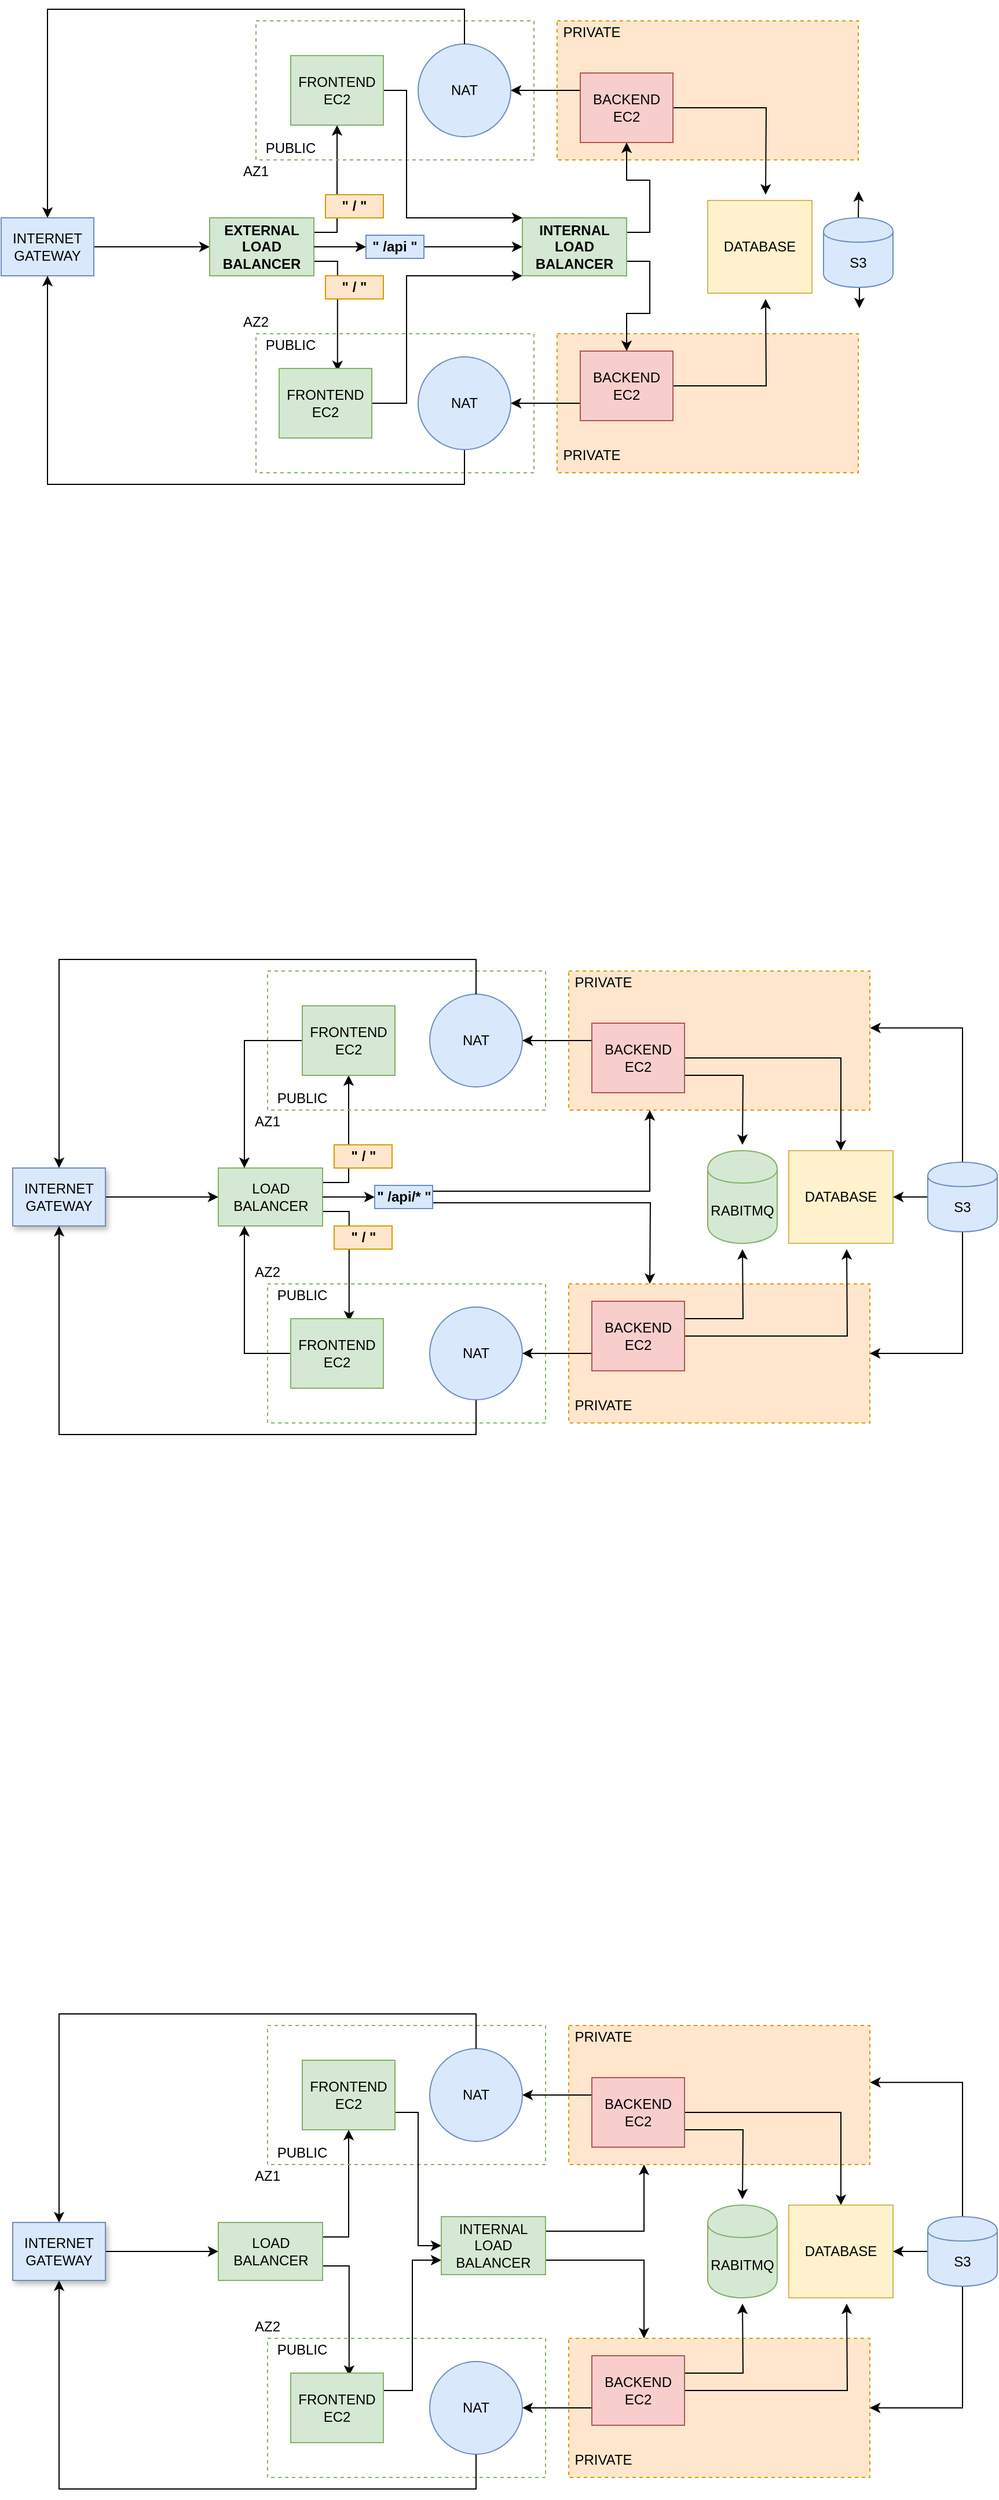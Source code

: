 <mxfile version="13.4.5" type="github">
  <diagram id="WMBnukoaxN1IHDbiz8Kx" name="Page-1">
    <mxGraphModel dx="1077" dy="474" grid="1" gridSize="10" guides="1" tooltips="1" connect="1" arrows="1" fold="1" page="1" pageScale="1" pageWidth="1100" pageHeight="850" math="0" shadow="0">
      <root>
        <mxCell id="0" />
        <mxCell id="1" parent="0" />
        <mxCell id="U6XWI17R4oiPlInl3l0V-1" style="edgeStyle=orthogonalEdgeStyle;rounded=0;orthogonalLoop=1;jettySize=auto;html=1;exitX=1;exitY=0.5;exitDx=0;exitDy=0;entryX=0;entryY=0.5;entryDx=0;entryDy=0;" parent="1" source="U6XWI17R4oiPlInl3l0V-2" target="U6XWI17R4oiPlInl3l0V-5" edge="1">
          <mxGeometry relative="1" as="geometry" />
        </mxCell>
        <mxCell id="U6XWI17R4oiPlInl3l0V-2" value="INTERNET GATEWAY" style="rounded=0;whiteSpace=wrap;html=1;fillColor=#dae8fc;strokeColor=#6c8ebf;" parent="1" vertex="1">
          <mxGeometry x="50" y="220" width="80" height="50" as="geometry" />
        </mxCell>
        <mxCell id="U6XWI17R4oiPlInl3l0V-40" style="edgeStyle=orthogonalEdgeStyle;rounded=0;orthogonalLoop=1;jettySize=auto;html=1;exitX=1;exitY=0.25;exitDx=0;exitDy=0;entryX=0.5;entryY=1;entryDx=0;entryDy=0;" parent="1" source="U6XWI17R4oiPlInl3l0V-5" target="U6XWI17R4oiPlInl3l0V-10" edge="1">
          <mxGeometry relative="1" as="geometry" />
        </mxCell>
        <mxCell id="U6XWI17R4oiPlInl3l0V-41" style="edgeStyle=orthogonalEdgeStyle;rounded=0;orthogonalLoop=1;jettySize=auto;html=1;exitX=1;exitY=0.75;exitDx=0;exitDy=0;entryX=0.63;entryY=0.039;entryDx=0;entryDy=0;entryPerimeter=0;" parent="1" source="U6XWI17R4oiPlInl3l0V-5" target="U6XWI17R4oiPlInl3l0V-12" edge="1">
          <mxGeometry relative="1" as="geometry" />
        </mxCell>
        <mxCell id="U6XWI17R4oiPlInl3l0V-5" value="&lt;b&gt;EXTERNAL LOAD BALANCER&lt;/b&gt;" style="rounded=0;whiteSpace=wrap;html=1;fillColor=#d5e8d4;strokeColor=#82b366;" parent="1" vertex="1">
          <mxGeometry x="230" y="220" width="90" height="50" as="geometry" />
        </mxCell>
        <mxCell id="U6XWI17R4oiPlInl3l0V-6" value="" style="rounded=0;whiteSpace=wrap;html=1;dashed=1;fillColor=none;strokeColor=#82b366;" parent="1" vertex="1">
          <mxGeometry x="270" y="50" width="240" height="120" as="geometry" />
        </mxCell>
        <mxCell id="U6XWI17R4oiPlInl3l0V-7" value="" style="rounded=0;whiteSpace=wrap;html=1;dashed=1;fillColor=none;strokeColor=#82b366;" parent="1" vertex="1">
          <mxGeometry x="270" y="320" width="240" height="120" as="geometry" />
        </mxCell>
        <mxCell id="U6XWI17R4oiPlInl3l0V-8" value="" style="rounded=0;whiteSpace=wrap;html=1;dashed=1;fillColor=#ffe6cc;strokeColor=#d79b00;" parent="1" vertex="1">
          <mxGeometry x="530" y="50" width="260" height="120" as="geometry" />
        </mxCell>
        <mxCell id="ZDiyyLi-UDaJgCNsjGBP-35" style="edgeStyle=orthogonalEdgeStyle;rounded=0;orthogonalLoop=1;jettySize=auto;html=1;exitX=1;exitY=0.5;exitDx=0;exitDy=0;entryX=0;entryY=0;entryDx=0;entryDy=0;" edge="1" parent="1" source="U6XWI17R4oiPlInl3l0V-10" target="U6XWI17R4oiPlInl3l0V-31">
          <mxGeometry relative="1" as="geometry">
            <Array as="points">
              <mxPoint x="400" y="110" />
              <mxPoint x="400" y="220" />
            </Array>
          </mxGeometry>
        </mxCell>
        <mxCell id="U6XWI17R4oiPlInl3l0V-10" value="FRONTEND EC2" style="rounded=0;whiteSpace=wrap;html=1;fillColor=#d5e8d4;strokeColor=#82b366;" parent="1" vertex="1">
          <mxGeometry x="300" y="80" width="80" height="60" as="geometry" />
        </mxCell>
        <mxCell id="ZDiyyLi-UDaJgCNsjGBP-36" style="edgeStyle=orthogonalEdgeStyle;rounded=0;orthogonalLoop=1;jettySize=auto;html=1;exitX=1;exitY=0.5;exitDx=0;exitDy=0;entryX=0;entryY=1;entryDx=0;entryDy=0;" edge="1" parent="1" source="U6XWI17R4oiPlInl3l0V-12" target="U6XWI17R4oiPlInl3l0V-31">
          <mxGeometry relative="1" as="geometry">
            <Array as="points">
              <mxPoint x="400" y="380" />
              <mxPoint x="400" y="270" />
            </Array>
          </mxGeometry>
        </mxCell>
        <mxCell id="U6XWI17R4oiPlInl3l0V-12" value="FRONTEND EC2" style="rounded=0;whiteSpace=wrap;html=1;fillColor=#d5e8d4;strokeColor=#82b366;" parent="1" vertex="1">
          <mxGeometry x="290" y="350" width="80" height="60" as="geometry" />
        </mxCell>
        <mxCell id="U6XWI17R4oiPlInl3l0V-13" value="NAT" style="ellipse;whiteSpace=wrap;html=1;aspect=fixed;fillColor=#dae8fc;strokeColor=#6c8ebf;" parent="1" vertex="1">
          <mxGeometry x="410" y="70" width="80" height="80" as="geometry" />
        </mxCell>
        <mxCell id="U6XWI17R4oiPlInl3l0V-14" style="edgeStyle=orthogonalEdgeStyle;rounded=0;orthogonalLoop=1;jettySize=auto;html=1;exitX=0.5;exitY=1;exitDx=0;exitDy=0;entryX=0.5;entryY=1;entryDx=0;entryDy=0;" parent="1" source="U6XWI17R4oiPlInl3l0V-15" target="U6XWI17R4oiPlInl3l0V-2" edge="1">
          <mxGeometry relative="1" as="geometry">
            <Array as="points">
              <mxPoint x="450" y="450" />
              <mxPoint x="90" y="450" />
            </Array>
          </mxGeometry>
        </mxCell>
        <mxCell id="U6XWI17R4oiPlInl3l0V-15" value="NAT" style="ellipse;whiteSpace=wrap;html=1;aspect=fixed;fillColor=#dae8fc;strokeColor=#6c8ebf;" parent="1" vertex="1">
          <mxGeometry x="410" y="340" width="80" height="80" as="geometry" />
        </mxCell>
        <mxCell id="U6XWI17R4oiPlInl3l0V-16" value="PUBLIC" style="text;html=1;strokeColor=none;fillColor=none;align=center;verticalAlign=middle;whiteSpace=wrap;rounded=0;" parent="1" vertex="1">
          <mxGeometry x="280" y="150" width="40" height="20" as="geometry" />
        </mxCell>
        <mxCell id="U6XWI17R4oiPlInl3l0V-17" value="PUBLIC" style="text;html=1;strokeColor=none;fillColor=none;align=center;verticalAlign=middle;whiteSpace=wrap;rounded=0;" parent="1" vertex="1">
          <mxGeometry x="280" y="320" width="40" height="20" as="geometry" />
        </mxCell>
        <mxCell id="U6XWI17R4oiPlInl3l0V-18" value="" style="rounded=0;whiteSpace=wrap;html=1;dashed=1;fillColor=#ffe6cc;strokeColor=#d79b00;" parent="1" vertex="1">
          <mxGeometry x="530" y="320" width="260" height="120" as="geometry" />
        </mxCell>
        <mxCell id="U6XWI17R4oiPlInl3l0V-20" style="edgeStyle=orthogonalEdgeStyle;rounded=0;orthogonalLoop=1;jettySize=auto;html=1;exitX=0;exitY=0.25;exitDx=0;exitDy=0;entryX=1;entryY=0.5;entryDx=0;entryDy=0;" parent="1" source="U6XWI17R4oiPlInl3l0V-21" target="U6XWI17R4oiPlInl3l0V-13" edge="1">
          <mxGeometry relative="1" as="geometry" />
        </mxCell>
        <mxCell id="ZDiyyLi-UDaJgCNsjGBP-44" style="edgeStyle=orthogonalEdgeStyle;rounded=0;orthogonalLoop=1;jettySize=auto;html=1;exitX=1;exitY=0.5;exitDx=0;exitDy=0;" edge="1" parent="1" source="U6XWI17R4oiPlInl3l0V-21">
          <mxGeometry relative="1" as="geometry">
            <mxPoint x="710" y="200" as="targetPoint" />
          </mxGeometry>
        </mxCell>
        <mxCell id="U6XWI17R4oiPlInl3l0V-21" value="BACKEND&lt;br&gt;&lt;span style=&quot;color: rgba(0 , 0 , 0 , 0) ; font-family: monospace ; font-size: 0px&quot;&gt;%3CmxGraphModel%3E%3Croot%3E%3CmxCell%20id%3D%220%22%2F%3E%3CmxCell%20id%3D%221%22%20parent%3D%220%22%2F%3E%3CmxCell%20id%3D%222%22%20value%3D%22FRONTEND%20EC2%22%20style%3D%22rounded%3D0%3BwhiteSpace%3Dwrap%3Bhtml%3D1%3BfillColor%3D%23d5e8d4%3BstrokeColor%3D%2382b366%3B%22%20vertex%3D%221%22%20parent%3D%221%22%3E%3CmxGeometry%20x%3D%22300%22%20y%3D%2280%22%20width%3D%2280%22%20height%3D%2260%22%20as%3D%22geometry%22%2F%3E%3C%2FmxCell%3E%3C%2Froot%3E%3C%2FmxGraphModel%3E&lt;/span&gt;EC2" style="rounded=0;whiteSpace=wrap;html=1;fillColor=#f8cecc;strokeColor=#b85450;" parent="1" vertex="1">
          <mxGeometry x="550" y="95" width="80" height="60" as="geometry" />
        </mxCell>
        <mxCell id="U6XWI17R4oiPlInl3l0V-23" style="edgeStyle=orthogonalEdgeStyle;rounded=0;orthogonalLoop=1;jettySize=auto;html=1;exitX=0;exitY=0.75;exitDx=0;exitDy=0;entryX=1;entryY=0.5;entryDx=0;entryDy=0;" parent="1" source="U6XWI17R4oiPlInl3l0V-24" target="U6XWI17R4oiPlInl3l0V-15" edge="1">
          <mxGeometry relative="1" as="geometry" />
        </mxCell>
        <mxCell id="ZDiyyLi-UDaJgCNsjGBP-43" style="edgeStyle=orthogonalEdgeStyle;rounded=0;orthogonalLoop=1;jettySize=auto;html=1;exitX=1;exitY=0.5;exitDx=0;exitDy=0;" edge="1" parent="1" source="U6XWI17R4oiPlInl3l0V-24">
          <mxGeometry relative="1" as="geometry">
            <mxPoint x="710" y="290" as="targetPoint" />
          </mxGeometry>
        </mxCell>
        <mxCell id="U6XWI17R4oiPlInl3l0V-24" value="BACKEND&lt;br&gt;&lt;span style=&quot;color: rgba(0 , 0 , 0 , 0) ; font-family: monospace ; font-size: 0px&quot;&gt;%3CmxGraphModel%3E%3Croot%3E%3CmxCell%20id%3D%220%22%2F%3E%3CmxCell%20id%3D%221%22%20parent%3D%220%22%2F%3E%3CmxCell%20id%3D%222%22%20value%3D%22FRONTEND%20EC2%22%20style%3D%22rounded%3D0%3BwhiteSpace%3Dwrap%3Bhtml%3D1%3BfillColor%3D%23d5e8d4%3BstrokeColor%3D%2382b366%3B%22%20vertex%3D%221%22%20parent%3D%221%22%3E%3CmxGeometry%20x%3D%22300%22%20y%3D%2280%22%20width%3D%2280%22%20height%3D%2260%22%20as%3D%22geometry%22%2F%3E%3C%2FmxCell%3E%3C%2Froot%3E%3C%2FmxGraphModel%3E&lt;/span&gt;EC2" style="rounded=0;whiteSpace=wrap;html=1;fillColor=#f8cecc;strokeColor=#b85450;" parent="1" vertex="1">
          <mxGeometry x="550" y="335" width="80" height="60" as="geometry" />
        </mxCell>
        <mxCell id="U6XWI17R4oiPlInl3l0V-25" value="PRIVATE" style="text;html=1;strokeColor=none;fillColor=none;align=center;verticalAlign=middle;whiteSpace=wrap;rounded=0;" parent="1" vertex="1">
          <mxGeometry x="540" y="50" width="40" height="20" as="geometry" />
        </mxCell>
        <mxCell id="U6XWI17R4oiPlInl3l0V-26" value="PRIVATE" style="text;html=1;strokeColor=none;fillColor=none;align=center;verticalAlign=middle;whiteSpace=wrap;rounded=0;" parent="1" vertex="1">
          <mxGeometry x="540" y="415" width="40" height="20" as="geometry" />
        </mxCell>
        <mxCell id="U6XWI17R4oiPlInl3l0V-29" style="edgeStyle=orthogonalEdgeStyle;rounded=0;orthogonalLoop=1;jettySize=auto;html=1;exitX=1;exitY=0.25;exitDx=0;exitDy=0;entryX=0.5;entryY=1;entryDx=0;entryDy=0;" parent="1" source="U6XWI17R4oiPlInl3l0V-31" target="U6XWI17R4oiPlInl3l0V-21" edge="1">
          <mxGeometry relative="1" as="geometry" />
        </mxCell>
        <mxCell id="U6XWI17R4oiPlInl3l0V-30" style="edgeStyle=orthogonalEdgeStyle;rounded=0;orthogonalLoop=1;jettySize=auto;html=1;exitX=1;exitY=0.75;exitDx=0;exitDy=0;entryX=0.5;entryY=0;entryDx=0;entryDy=0;" parent="1" source="U6XWI17R4oiPlInl3l0V-31" target="U6XWI17R4oiPlInl3l0V-24" edge="1">
          <mxGeometry relative="1" as="geometry" />
        </mxCell>
        <mxCell id="U6XWI17R4oiPlInl3l0V-31" value="&lt;b&gt;INTERNAL LOAD BALANCER&lt;/b&gt;" style="rounded=0;whiteSpace=wrap;html=1;fillColor=#d5e8d4;strokeColor=#82b366;" parent="1" vertex="1">
          <mxGeometry x="500" y="220" width="90" height="50" as="geometry" />
        </mxCell>
        <mxCell id="U6XWI17R4oiPlInl3l0V-32" style="edgeStyle=orthogonalEdgeStyle;rounded=0;orthogonalLoop=1;jettySize=auto;html=1;exitX=0.5;exitY=0;exitDx=0;exitDy=0;entryX=0.965;entryY=1.044;entryDx=0;entryDy=0;entryPerimeter=0;" parent="1" source="U6XWI17R4oiPlInl3l0V-34" edge="1">
          <mxGeometry relative="1" as="geometry">
            <mxPoint x="790.4" y="197.04" as="targetPoint" />
          </mxGeometry>
        </mxCell>
        <mxCell id="U6XWI17R4oiPlInl3l0V-33" style="edgeStyle=orthogonalEdgeStyle;rounded=0;orthogonalLoop=1;jettySize=auto;html=1;exitX=0.5;exitY=1;exitDx=0;exitDy=0;entryX=0.966;entryY=-0.012;entryDx=0;entryDy=0;entryPerimeter=0;" parent="1" source="U6XWI17R4oiPlInl3l0V-34" edge="1">
          <mxGeometry relative="1" as="geometry">
            <mxPoint x="790.96" y="298.08" as="targetPoint" />
          </mxGeometry>
        </mxCell>
        <mxCell id="U6XWI17R4oiPlInl3l0V-34" value="S3" style="shape=cylinder;whiteSpace=wrap;html=1;boundedLbl=1;backgroundOutline=1;fillColor=#dae8fc;strokeColor=#6c8ebf;" parent="1" vertex="1">
          <mxGeometry x="760" y="220" width="60" height="60" as="geometry" />
        </mxCell>
        <mxCell id="U6XWI17R4oiPlInl3l0V-35" value="AZ1" style="text;html=1;strokeColor=none;fillColor=none;align=center;verticalAlign=middle;whiteSpace=wrap;rounded=0;dashed=1;dashPattern=1 1;" parent="1" vertex="1">
          <mxGeometry x="250" y="170" width="40" height="20" as="geometry" />
        </mxCell>
        <mxCell id="U6XWI17R4oiPlInl3l0V-36" value="AZ2" style="text;html=1;strokeColor=none;fillColor=none;align=center;verticalAlign=middle;whiteSpace=wrap;rounded=0;dashed=1;dashPattern=1 1;" parent="1" vertex="1">
          <mxGeometry x="250" y="300" width="40" height="20" as="geometry" />
        </mxCell>
        <mxCell id="U6XWI17R4oiPlInl3l0V-39" style="edgeStyle=orthogonalEdgeStyle;rounded=0;orthogonalLoop=1;jettySize=auto;html=1;exitX=0.5;exitY=0;exitDx=0;exitDy=0;entryX=0.5;entryY=0;entryDx=0;entryDy=0;" parent="1" source="U6XWI17R4oiPlInl3l0V-13" target="U6XWI17R4oiPlInl3l0V-2" edge="1">
          <mxGeometry relative="1" as="geometry">
            <mxPoint x="450" y="70" as="sourcePoint" />
            <mxPoint x="90" y="220" as="targetPoint" />
            <Array as="points">
              <mxPoint x="450" y="40" />
              <mxPoint x="90" y="40" />
            </Array>
          </mxGeometry>
        </mxCell>
        <mxCell id="U6XWI17R4oiPlInl3l0V-42" value="&lt;b&gt;&quot; / &quot;&lt;/b&gt;" style="rounded=0;whiteSpace=wrap;html=1;fillColor=#ffe6cc;strokeColor=#d79b00;" parent="1" vertex="1">
          <mxGeometry x="330" y="200" width="50" height="20" as="geometry" />
        </mxCell>
        <mxCell id="U6XWI17R4oiPlInl3l0V-43" value="&lt;b&gt;&quot; / &quot;&lt;/b&gt;" style="rounded=0;whiteSpace=wrap;html=1;fillColor=#ffe6cc;strokeColor=#d79b00;" parent="1" vertex="1">
          <mxGeometry x="330" y="270" width="50" height="20" as="geometry" />
        </mxCell>
        <mxCell id="ZDiyyLi-UDaJgCNsjGBP-53" style="edgeStyle=orthogonalEdgeStyle;rounded=0;orthogonalLoop=1;jettySize=auto;html=1;exitX=1;exitY=0.5;exitDx=0;exitDy=0;entryX=0;entryY=0.5;entryDx=0;entryDy=0;" edge="1" parent="1" source="U6XWI17R4oiPlInl3l0V-47" target="U6XWI17R4oiPlInl3l0V-31">
          <mxGeometry relative="1" as="geometry" />
        </mxCell>
        <mxCell id="U6XWI17R4oiPlInl3l0V-47" value="&lt;b&gt;&quot; /api &quot;&lt;/b&gt;" style="rounded=0;whiteSpace=wrap;html=1;fillColor=#dae8fc;strokeColor=#6c8ebf;" parent="1" vertex="1">
          <mxGeometry x="365" y="235" width="50" height="20" as="geometry" />
        </mxCell>
        <mxCell id="U6XWI17R4oiPlInl3l0V-49" style="edgeStyle=orthogonalEdgeStyle;rounded=0;orthogonalLoop=1;jettySize=auto;html=1;exitX=1;exitY=0.5;exitDx=0;exitDy=0;entryX=0;entryY=0.5;entryDx=0;entryDy=0;" parent="1" source="U6XWI17R4oiPlInl3l0V-5" target="U6XWI17R4oiPlInl3l0V-47" edge="1">
          <mxGeometry relative="1" as="geometry">
            <mxPoint x="320" y="245" as="sourcePoint" />
            <mxPoint x="440" y="245" as="targetPoint" />
          </mxGeometry>
        </mxCell>
        <mxCell id="NPWsK2s5dprimzot-6Zy-1" style="edgeStyle=orthogonalEdgeStyle;rounded=0;orthogonalLoop=1;jettySize=auto;html=1;exitX=1;exitY=0.5;exitDx=0;exitDy=0;entryX=0;entryY=0.5;entryDx=0;entryDy=0;" parent="1" source="NPWsK2s5dprimzot-6Zy-2" target="NPWsK2s5dprimzot-6Zy-6" edge="1">
          <mxGeometry relative="1" as="geometry" />
        </mxCell>
        <mxCell id="NPWsK2s5dprimzot-6Zy-2" value="INTERNET GATEWAY" style="rounded=0;whiteSpace=wrap;html=1;fillColor=#dae8fc;strokeColor=#6c8ebf;shadow=1;" parent="1" vertex="1">
          <mxGeometry x="60" y="1040" width="80" height="50" as="geometry" />
        </mxCell>
        <mxCell id="NPWsK2s5dprimzot-6Zy-3" style="edgeStyle=orthogonalEdgeStyle;rounded=0;orthogonalLoop=1;jettySize=auto;html=1;exitX=1;exitY=0.25;exitDx=0;exitDy=0;entryX=0.5;entryY=1;entryDx=0;entryDy=0;" parent="1" source="NPWsK2s5dprimzot-6Zy-6" target="NPWsK2s5dprimzot-6Zy-10" edge="1">
          <mxGeometry relative="1" as="geometry" />
        </mxCell>
        <mxCell id="NPWsK2s5dprimzot-6Zy-4" style="edgeStyle=orthogonalEdgeStyle;rounded=0;orthogonalLoop=1;jettySize=auto;html=1;exitX=1;exitY=0.75;exitDx=0;exitDy=0;entryX=0.63;entryY=0.039;entryDx=0;entryDy=0;entryPerimeter=0;" parent="1" source="NPWsK2s5dprimzot-6Zy-6" target="NPWsK2s5dprimzot-6Zy-11" edge="1">
          <mxGeometry relative="1" as="geometry" />
        </mxCell>
        <mxCell id="NPWsK2s5dprimzot-6Zy-6" value="LOAD BALANCER" style="rounded=0;whiteSpace=wrap;html=1;fillColor=#d5e8d4;strokeColor=#82b366;" parent="1" vertex="1">
          <mxGeometry x="237.5" y="1040" width="90" height="50" as="geometry" />
        </mxCell>
        <mxCell id="NPWsK2s5dprimzot-6Zy-7" value="" style="rounded=0;whiteSpace=wrap;html=1;dashed=1;fillColor=none;strokeColor=#82b366;" parent="1" vertex="1">
          <mxGeometry x="280" y="870" width="240" height="120" as="geometry" />
        </mxCell>
        <mxCell id="NPWsK2s5dprimzot-6Zy-8" value="" style="rounded=0;whiteSpace=wrap;html=1;dashed=1;fillColor=none;strokeColor=#82b366;" parent="1" vertex="1">
          <mxGeometry x="280" y="1140" width="240" height="120" as="geometry" />
        </mxCell>
        <mxCell id="NPWsK2s5dprimzot-6Zy-9" value="" style="rounded=0;whiteSpace=wrap;html=1;dashed=1;fillColor=#ffe6cc;strokeColor=#d79b00;" parent="1" vertex="1">
          <mxGeometry x="540" y="870" width="260" height="120" as="geometry" />
        </mxCell>
        <mxCell id="ZDiyyLi-UDaJgCNsjGBP-49" style="edgeStyle=orthogonalEdgeStyle;rounded=0;orthogonalLoop=1;jettySize=auto;html=1;exitX=0;exitY=0.5;exitDx=0;exitDy=0;entryX=0.25;entryY=0;entryDx=0;entryDy=0;" edge="1" parent="1" source="NPWsK2s5dprimzot-6Zy-10" target="NPWsK2s5dprimzot-6Zy-6">
          <mxGeometry relative="1" as="geometry" />
        </mxCell>
        <mxCell id="NPWsK2s5dprimzot-6Zy-10" value="FRONTEND EC2" style="rounded=0;whiteSpace=wrap;html=1;fillColor=#d5e8d4;strokeColor=#82b366;" parent="1" vertex="1">
          <mxGeometry x="310" y="900" width="80" height="60" as="geometry" />
        </mxCell>
        <mxCell id="ZDiyyLi-UDaJgCNsjGBP-50" style="edgeStyle=orthogonalEdgeStyle;rounded=0;orthogonalLoop=1;jettySize=auto;html=1;exitX=0;exitY=0.5;exitDx=0;exitDy=0;entryX=0.25;entryY=1;entryDx=0;entryDy=0;" edge="1" parent="1" source="NPWsK2s5dprimzot-6Zy-11" target="NPWsK2s5dprimzot-6Zy-6">
          <mxGeometry relative="1" as="geometry" />
        </mxCell>
        <mxCell id="NPWsK2s5dprimzot-6Zy-11" value="FRONTEND EC2" style="rounded=0;whiteSpace=wrap;html=1;fillColor=#d5e8d4;strokeColor=#82b366;" parent="1" vertex="1">
          <mxGeometry x="300" y="1170" width="80" height="60" as="geometry" />
        </mxCell>
        <mxCell id="NPWsK2s5dprimzot-6Zy-12" value="NAT" style="ellipse;whiteSpace=wrap;html=1;aspect=fixed;fillColor=#dae8fc;strokeColor=#6c8ebf;" parent="1" vertex="1">
          <mxGeometry x="420" y="890" width="80" height="80" as="geometry" />
        </mxCell>
        <mxCell id="NPWsK2s5dprimzot-6Zy-13" style="edgeStyle=orthogonalEdgeStyle;rounded=0;orthogonalLoop=1;jettySize=auto;html=1;exitX=0.5;exitY=1;exitDx=0;exitDy=0;entryX=0.5;entryY=1;entryDx=0;entryDy=0;" parent="1" source="NPWsK2s5dprimzot-6Zy-14" target="NPWsK2s5dprimzot-6Zy-2" edge="1">
          <mxGeometry relative="1" as="geometry">
            <Array as="points">
              <mxPoint x="460" y="1270" />
              <mxPoint x="100" y="1270" />
            </Array>
          </mxGeometry>
        </mxCell>
        <mxCell id="NPWsK2s5dprimzot-6Zy-14" value="NAT" style="ellipse;whiteSpace=wrap;html=1;aspect=fixed;fillColor=#dae8fc;strokeColor=#6c8ebf;" parent="1" vertex="1">
          <mxGeometry x="420" y="1160" width="80" height="80" as="geometry" />
        </mxCell>
        <mxCell id="NPWsK2s5dprimzot-6Zy-15" value="PUBLIC" style="text;html=1;strokeColor=none;fillColor=none;align=center;verticalAlign=middle;whiteSpace=wrap;rounded=0;" parent="1" vertex="1">
          <mxGeometry x="290" y="970" width="40" height="20" as="geometry" />
        </mxCell>
        <mxCell id="NPWsK2s5dprimzot-6Zy-16" value="PUBLIC" style="text;html=1;strokeColor=none;fillColor=none;align=center;verticalAlign=middle;whiteSpace=wrap;rounded=0;" parent="1" vertex="1">
          <mxGeometry x="290" y="1140" width="40" height="20" as="geometry" />
        </mxCell>
        <mxCell id="NPWsK2s5dprimzot-6Zy-17" value="" style="rounded=0;whiteSpace=wrap;html=1;dashed=1;fillColor=#ffe6cc;strokeColor=#d79b00;" parent="1" vertex="1">
          <mxGeometry x="540" y="1140" width="260" height="120" as="geometry" />
        </mxCell>
        <mxCell id="NPWsK2s5dprimzot-6Zy-19" style="edgeStyle=orthogonalEdgeStyle;rounded=0;orthogonalLoop=1;jettySize=auto;html=1;exitX=0;exitY=0.25;exitDx=0;exitDy=0;entryX=1;entryY=0.5;entryDx=0;entryDy=0;" parent="1" source="NPWsK2s5dprimzot-6Zy-20" target="NPWsK2s5dprimzot-6Zy-12" edge="1">
          <mxGeometry relative="1" as="geometry" />
        </mxCell>
        <mxCell id="ZDiyyLi-UDaJgCNsjGBP-3" style="edgeStyle=orthogonalEdgeStyle;rounded=0;orthogonalLoop=1;jettySize=auto;html=1;exitX=1;exitY=0.5;exitDx=0;exitDy=0;entryX=0.5;entryY=0;entryDx=0;entryDy=0;" edge="1" parent="1" source="NPWsK2s5dprimzot-6Zy-20" target="NPWsK2s5dprimzot-6Zy-26">
          <mxGeometry relative="1" as="geometry" />
        </mxCell>
        <mxCell id="ZDiyyLi-UDaJgCNsjGBP-6" style="edgeStyle=orthogonalEdgeStyle;rounded=0;orthogonalLoop=1;jettySize=auto;html=1;exitX=1;exitY=0.75;exitDx=0;exitDy=0;" edge="1" parent="1" source="NPWsK2s5dprimzot-6Zy-20">
          <mxGeometry relative="1" as="geometry">
            <mxPoint x="690" y="1020" as="targetPoint" />
          </mxGeometry>
        </mxCell>
        <mxCell id="NPWsK2s5dprimzot-6Zy-20" value="BACKEND&lt;br&gt;&lt;span style=&quot;color: rgba(0 , 0 , 0 , 0) ; font-family: monospace ; font-size: 0px&quot;&gt;%3CmxGraphModel%3E%3Croot%3E%3CmxCell%20id%3D%220%22%2F%3E%3CmxCell%20id%3D%221%22%20parent%3D%220%22%2F%3E%3CmxCell%20id%3D%222%22%20value%3D%22FRONTEND%20EC2%22%20style%3D%22rounded%3D0%3BwhiteSpace%3Dwrap%3Bhtml%3D1%3BfillColor%3D%23d5e8d4%3BstrokeColor%3D%2382b366%3B%22%20vertex%3D%221%22%20parent%3D%221%22%3E%3CmxGeometry%20x%3D%22300%22%20y%3D%2280%22%20width%3D%2280%22%20height%3D%2260%22%20as%3D%22geometry%22%2F%3E%3C%2FmxCell%3E%3C%2Froot%3E%3C%2FmxGraphModel%3E&lt;/span&gt;EC2" style="rounded=0;whiteSpace=wrap;html=1;fillColor=#f8cecc;strokeColor=#b85450;" parent="1" vertex="1">
          <mxGeometry x="560" y="915" width="80" height="60" as="geometry" />
        </mxCell>
        <mxCell id="NPWsK2s5dprimzot-6Zy-22" style="edgeStyle=orthogonalEdgeStyle;rounded=0;orthogonalLoop=1;jettySize=auto;html=1;exitX=0;exitY=0.75;exitDx=0;exitDy=0;entryX=1;entryY=0.5;entryDx=0;entryDy=0;" parent="1" source="NPWsK2s5dprimzot-6Zy-23" target="NPWsK2s5dprimzot-6Zy-14" edge="1">
          <mxGeometry relative="1" as="geometry" />
        </mxCell>
        <mxCell id="ZDiyyLi-UDaJgCNsjGBP-4" style="edgeStyle=orthogonalEdgeStyle;rounded=0;orthogonalLoop=1;jettySize=auto;html=1;exitX=1;exitY=0.5;exitDx=0;exitDy=0;" edge="1" parent="1" source="NPWsK2s5dprimzot-6Zy-23">
          <mxGeometry relative="1" as="geometry">
            <mxPoint x="780" y="1110" as="targetPoint" />
          </mxGeometry>
        </mxCell>
        <mxCell id="ZDiyyLi-UDaJgCNsjGBP-7" style="edgeStyle=orthogonalEdgeStyle;rounded=0;orthogonalLoop=1;jettySize=auto;html=1;exitX=1;exitY=0.25;exitDx=0;exitDy=0;" edge="1" parent="1" source="NPWsK2s5dprimzot-6Zy-23">
          <mxGeometry relative="1" as="geometry">
            <mxPoint x="690" y="1110" as="targetPoint" />
          </mxGeometry>
        </mxCell>
        <mxCell id="NPWsK2s5dprimzot-6Zy-23" value="BACKEND&lt;br&gt;&lt;span style=&quot;color: rgba(0 , 0 , 0 , 0) ; font-family: monospace ; font-size: 0px&quot;&gt;%3CmxGraphModel%3E%3Croot%3E%3CmxCell%20id%3D%220%22%2F%3E%3CmxCell%20id%3D%221%22%20parent%3D%220%22%2F%3E%3CmxCell%20id%3D%222%22%20value%3D%22FRONTEND%20EC2%22%20style%3D%22rounded%3D0%3BwhiteSpace%3Dwrap%3Bhtml%3D1%3BfillColor%3D%23d5e8d4%3BstrokeColor%3D%2382b366%3B%22%20vertex%3D%221%22%20parent%3D%221%22%3E%3CmxGeometry%20x%3D%22300%22%20y%3D%2280%22%20width%3D%2280%22%20height%3D%2260%22%20as%3D%22geometry%22%2F%3E%3C%2FmxCell%3E%3C%2Froot%3E%3C%2FmxGraphModel%3E&lt;/span&gt;EC2" style="rounded=0;whiteSpace=wrap;html=1;fillColor=#f8cecc;strokeColor=#b85450;" parent="1" vertex="1">
          <mxGeometry x="560" y="1155" width="80" height="60" as="geometry" />
        </mxCell>
        <mxCell id="NPWsK2s5dprimzot-6Zy-24" value="PRIVATE" style="text;html=1;strokeColor=none;fillColor=none;align=center;verticalAlign=middle;whiteSpace=wrap;rounded=0;" parent="1" vertex="1">
          <mxGeometry x="550" y="870" width="40" height="20" as="geometry" />
        </mxCell>
        <mxCell id="NPWsK2s5dprimzot-6Zy-25" value="PRIVATE" style="text;html=1;strokeColor=none;fillColor=none;align=center;verticalAlign=middle;whiteSpace=wrap;rounded=0;" parent="1" vertex="1">
          <mxGeometry x="550" y="1235" width="40" height="20" as="geometry" />
        </mxCell>
        <mxCell id="NPWsK2s5dprimzot-6Zy-26" value="DATABASE" style="rounded=0;whiteSpace=wrap;html=1;fillColor=#fff2cc;strokeColor=#d6b656;" parent="1" vertex="1">
          <mxGeometry x="730" y="1025" width="90" height="80" as="geometry" />
        </mxCell>
        <mxCell id="ZDiyyLi-UDaJgCNsjGBP-11" style="edgeStyle=orthogonalEdgeStyle;rounded=0;orthogonalLoop=1;jettySize=auto;html=1;exitX=0;exitY=0.5;exitDx=0;exitDy=0;entryX=1;entryY=0.5;entryDx=0;entryDy=0;" edge="1" parent="1" source="NPWsK2s5dprimzot-6Zy-33" target="NPWsK2s5dprimzot-6Zy-26">
          <mxGeometry relative="1" as="geometry" />
        </mxCell>
        <mxCell id="ZDiyyLi-UDaJgCNsjGBP-51" style="edgeStyle=orthogonalEdgeStyle;rounded=0;orthogonalLoop=1;jettySize=auto;html=1;exitX=0.5;exitY=0;exitDx=0;exitDy=0;entryX=1.001;entryY=0.409;entryDx=0;entryDy=0;entryPerimeter=0;" edge="1" parent="1" source="NPWsK2s5dprimzot-6Zy-33" target="NPWsK2s5dprimzot-6Zy-9">
          <mxGeometry relative="1" as="geometry" />
        </mxCell>
        <mxCell id="ZDiyyLi-UDaJgCNsjGBP-52" style="edgeStyle=orthogonalEdgeStyle;rounded=0;orthogonalLoop=1;jettySize=auto;html=1;exitX=0.5;exitY=1;exitDx=0;exitDy=0;entryX=1;entryY=0.5;entryDx=0;entryDy=0;" edge="1" parent="1" source="NPWsK2s5dprimzot-6Zy-33" target="NPWsK2s5dprimzot-6Zy-17">
          <mxGeometry relative="1" as="geometry" />
        </mxCell>
        <mxCell id="NPWsK2s5dprimzot-6Zy-33" value="S3" style="shape=cylinder;whiteSpace=wrap;html=1;boundedLbl=1;backgroundOutline=1;fillColor=#dae8fc;strokeColor=#6c8ebf;" parent="1" vertex="1">
          <mxGeometry x="850" y="1035" width="60" height="60" as="geometry" />
        </mxCell>
        <mxCell id="NPWsK2s5dprimzot-6Zy-34" value="AZ1" style="text;html=1;strokeColor=none;fillColor=none;align=center;verticalAlign=middle;whiteSpace=wrap;rounded=0;dashed=1;dashPattern=1 1;" parent="1" vertex="1">
          <mxGeometry x="260" y="990" width="40" height="20" as="geometry" />
        </mxCell>
        <mxCell id="NPWsK2s5dprimzot-6Zy-35" value="AZ2" style="text;html=1;strokeColor=none;fillColor=none;align=center;verticalAlign=middle;whiteSpace=wrap;rounded=0;dashed=1;dashPattern=1 1;" parent="1" vertex="1">
          <mxGeometry x="260" y="1120" width="40" height="20" as="geometry" />
        </mxCell>
        <mxCell id="NPWsK2s5dprimzot-6Zy-36" style="edgeStyle=orthogonalEdgeStyle;rounded=0;orthogonalLoop=1;jettySize=auto;html=1;exitX=0.5;exitY=0;exitDx=0;exitDy=0;entryX=0.5;entryY=0;entryDx=0;entryDy=0;" parent="1" source="NPWsK2s5dprimzot-6Zy-12" target="NPWsK2s5dprimzot-6Zy-2" edge="1">
          <mxGeometry relative="1" as="geometry">
            <mxPoint x="460" y="890" as="sourcePoint" />
            <mxPoint x="100" y="1040" as="targetPoint" />
            <Array as="points">
              <mxPoint x="460" y="860" />
              <mxPoint x="100" y="860" />
            </Array>
          </mxGeometry>
        </mxCell>
        <mxCell id="NPWsK2s5dprimzot-6Zy-37" value="&lt;b&gt;&quot; / &quot;&lt;/b&gt;" style="rounded=0;whiteSpace=wrap;html=1;fillColor=#ffe6cc;strokeColor=#d79b00;" parent="1" vertex="1">
          <mxGeometry x="337.5" y="1020" width="50" height="20" as="geometry" />
        </mxCell>
        <mxCell id="NPWsK2s5dprimzot-6Zy-38" value="&lt;b&gt;&quot; / &quot;&lt;/b&gt;" style="rounded=0;whiteSpace=wrap;html=1;fillColor=#ffe6cc;strokeColor=#d79b00;" parent="1" vertex="1">
          <mxGeometry x="337.5" y="1090" width="50" height="20" as="geometry" />
        </mxCell>
        <mxCell id="NPWsK2s5dprimzot-6Zy-43" style="edgeStyle=orthogonalEdgeStyle;rounded=0;orthogonalLoop=1;jettySize=auto;html=1;exitX=1;exitY=0.25;exitDx=0;exitDy=0;entryX=0.625;entryY=0.875;entryDx=0;entryDy=0;entryPerimeter=0;" parent="1" source="NPWsK2s5dprimzot-6Zy-39" edge="1">
          <mxGeometry relative="1" as="geometry">
            <mxPoint x="610" y="990" as="targetPoint" />
            <Array as="points">
              <mxPoint x="610" y="1060" />
            </Array>
          </mxGeometry>
        </mxCell>
        <mxCell id="NPWsK2s5dprimzot-6Zy-44" style="edgeStyle=orthogonalEdgeStyle;rounded=0;orthogonalLoop=1;jettySize=auto;html=1;exitX=1;exitY=0.75;exitDx=0;exitDy=0;entryX=0.625;entryY=0.125;entryDx=0;entryDy=0;entryPerimeter=0;" parent="1" source="NPWsK2s5dprimzot-6Zy-39" edge="1">
          <mxGeometry relative="1" as="geometry">
            <mxPoint x="610" y="1140" as="targetPoint" />
          </mxGeometry>
        </mxCell>
        <mxCell id="NPWsK2s5dprimzot-6Zy-39" value="&lt;b&gt;&quot; /api/* &quot;&lt;/b&gt;" style="rounded=0;whiteSpace=wrap;html=1;fillColor=#dae8fc;strokeColor=#6c8ebf;" parent="1" vertex="1">
          <mxGeometry x="372.5" y="1055" width="50" height="20" as="geometry" />
        </mxCell>
        <mxCell id="NPWsK2s5dprimzot-6Zy-40" style="edgeStyle=orthogonalEdgeStyle;rounded=0;orthogonalLoop=1;jettySize=auto;html=1;exitX=1;exitY=0.5;exitDx=0;exitDy=0;entryX=0;entryY=0.5;entryDx=0;entryDy=0;" parent="1" source="NPWsK2s5dprimzot-6Zy-6" target="NPWsK2s5dprimzot-6Zy-39" edge="1">
          <mxGeometry relative="1" as="geometry">
            <mxPoint x="327.5" y="1065" as="sourcePoint" />
            <mxPoint x="447.5" y="1065" as="targetPoint" />
          </mxGeometry>
        </mxCell>
        <mxCell id="ZDiyyLi-UDaJgCNsjGBP-5" value="RABITMQ" style="shape=cylinder;whiteSpace=wrap;html=1;boundedLbl=1;backgroundOutline=1;fillColor=#d5e8d4;strokeColor=#82b366;" vertex="1" parent="1">
          <mxGeometry x="660" y="1025" width="60" height="80" as="geometry" />
        </mxCell>
        <mxCell id="ZDiyyLi-UDaJgCNsjGBP-42" value="DATABASE" style="rounded=0;whiteSpace=wrap;html=1;fillColor=#fff2cc;strokeColor=#d6b656;" vertex="1" parent="1">
          <mxGeometry x="660" y="205" width="90" height="80" as="geometry" />
        </mxCell>
        <mxCell id="ZDiyyLi-UDaJgCNsjGBP-138" style="edgeStyle=orthogonalEdgeStyle;rounded=0;orthogonalLoop=1;jettySize=auto;html=1;exitX=1;exitY=0.5;exitDx=0;exitDy=0;entryX=0;entryY=0.5;entryDx=0;entryDy=0;" edge="1" parent="1" source="ZDiyyLi-UDaJgCNsjGBP-139" target="ZDiyyLi-UDaJgCNsjGBP-142">
          <mxGeometry relative="1" as="geometry" />
        </mxCell>
        <mxCell id="ZDiyyLi-UDaJgCNsjGBP-139" value="INTERNET GATEWAY" style="rounded=0;whiteSpace=wrap;html=1;fillColor=#dae8fc;strokeColor=#6c8ebf;shadow=1;" vertex="1" parent="1">
          <mxGeometry x="60" y="1950" width="80" height="50" as="geometry" />
        </mxCell>
        <mxCell id="ZDiyyLi-UDaJgCNsjGBP-140" style="edgeStyle=orthogonalEdgeStyle;rounded=0;orthogonalLoop=1;jettySize=auto;html=1;exitX=1;exitY=0.25;exitDx=0;exitDy=0;entryX=0.5;entryY=1;entryDx=0;entryDy=0;" edge="1" parent="1" source="ZDiyyLi-UDaJgCNsjGBP-142" target="ZDiyyLi-UDaJgCNsjGBP-147">
          <mxGeometry relative="1" as="geometry" />
        </mxCell>
        <mxCell id="ZDiyyLi-UDaJgCNsjGBP-141" style="edgeStyle=orthogonalEdgeStyle;rounded=0;orthogonalLoop=1;jettySize=auto;html=1;exitX=1;exitY=0.75;exitDx=0;exitDy=0;entryX=0.63;entryY=0.039;entryDx=0;entryDy=0;entryPerimeter=0;" edge="1" parent="1" source="ZDiyyLi-UDaJgCNsjGBP-142" target="ZDiyyLi-UDaJgCNsjGBP-149">
          <mxGeometry relative="1" as="geometry" />
        </mxCell>
        <mxCell id="ZDiyyLi-UDaJgCNsjGBP-142" value="LOAD BALANCER" style="rounded=0;whiteSpace=wrap;html=1;fillColor=#d5e8d4;strokeColor=#82b366;" vertex="1" parent="1">
          <mxGeometry x="237.5" y="1950" width="90" height="50" as="geometry" />
        </mxCell>
        <mxCell id="ZDiyyLi-UDaJgCNsjGBP-143" value="" style="rounded=0;whiteSpace=wrap;html=1;dashed=1;fillColor=none;strokeColor=#82b366;" vertex="1" parent="1">
          <mxGeometry x="280" y="1780" width="240" height="120" as="geometry" />
        </mxCell>
        <mxCell id="ZDiyyLi-UDaJgCNsjGBP-144" value="" style="rounded=0;whiteSpace=wrap;html=1;dashed=1;fillColor=none;strokeColor=#82b366;" vertex="1" parent="1">
          <mxGeometry x="280" y="2050" width="240" height="120" as="geometry" />
        </mxCell>
        <mxCell id="ZDiyyLi-UDaJgCNsjGBP-145" value="" style="rounded=0;whiteSpace=wrap;html=1;dashed=1;fillColor=#ffe6cc;strokeColor=#d79b00;" vertex="1" parent="1">
          <mxGeometry x="540" y="1780" width="260" height="120" as="geometry" />
        </mxCell>
        <mxCell id="ZDiyyLi-UDaJgCNsjGBP-184" style="edgeStyle=orthogonalEdgeStyle;rounded=0;orthogonalLoop=1;jettySize=auto;html=1;exitX=1;exitY=0.75;exitDx=0;exitDy=0;entryX=0;entryY=0.5;entryDx=0;entryDy=0;" edge="1" parent="1" source="ZDiyyLi-UDaJgCNsjGBP-147" target="ZDiyyLi-UDaJgCNsjGBP-183">
          <mxGeometry relative="1" as="geometry" />
        </mxCell>
        <mxCell id="ZDiyyLi-UDaJgCNsjGBP-147" value="FRONTEND EC2" style="rounded=0;whiteSpace=wrap;html=1;fillColor=#d5e8d4;strokeColor=#82b366;" vertex="1" parent="1">
          <mxGeometry x="310" y="1810" width="80" height="60" as="geometry" />
        </mxCell>
        <mxCell id="ZDiyyLi-UDaJgCNsjGBP-186" style="edgeStyle=orthogonalEdgeStyle;rounded=0;orthogonalLoop=1;jettySize=auto;html=1;exitX=1;exitY=0.25;exitDx=0;exitDy=0;entryX=0;entryY=0.75;entryDx=0;entryDy=0;" edge="1" parent="1" source="ZDiyyLi-UDaJgCNsjGBP-149" target="ZDiyyLi-UDaJgCNsjGBP-183">
          <mxGeometry relative="1" as="geometry" />
        </mxCell>
        <mxCell id="ZDiyyLi-UDaJgCNsjGBP-149" value="FRONTEND EC2" style="rounded=0;whiteSpace=wrap;html=1;fillColor=#d5e8d4;strokeColor=#82b366;" vertex="1" parent="1">
          <mxGeometry x="300" y="2080" width="80" height="60" as="geometry" />
        </mxCell>
        <mxCell id="ZDiyyLi-UDaJgCNsjGBP-150" value="NAT" style="ellipse;whiteSpace=wrap;html=1;aspect=fixed;fillColor=#dae8fc;strokeColor=#6c8ebf;" vertex="1" parent="1">
          <mxGeometry x="420" y="1800" width="80" height="80" as="geometry" />
        </mxCell>
        <mxCell id="ZDiyyLi-UDaJgCNsjGBP-151" style="edgeStyle=orthogonalEdgeStyle;rounded=0;orthogonalLoop=1;jettySize=auto;html=1;exitX=0.5;exitY=1;exitDx=0;exitDy=0;entryX=0.5;entryY=1;entryDx=0;entryDy=0;" edge="1" parent="1" source="ZDiyyLi-UDaJgCNsjGBP-152" target="ZDiyyLi-UDaJgCNsjGBP-139">
          <mxGeometry relative="1" as="geometry">
            <Array as="points">
              <mxPoint x="460" y="2180" />
              <mxPoint x="100" y="2180" />
            </Array>
          </mxGeometry>
        </mxCell>
        <mxCell id="ZDiyyLi-UDaJgCNsjGBP-152" value="NAT" style="ellipse;whiteSpace=wrap;html=1;aspect=fixed;fillColor=#dae8fc;strokeColor=#6c8ebf;" vertex="1" parent="1">
          <mxGeometry x="420" y="2070" width="80" height="80" as="geometry" />
        </mxCell>
        <mxCell id="ZDiyyLi-UDaJgCNsjGBP-153" value="PUBLIC" style="text;html=1;strokeColor=none;fillColor=none;align=center;verticalAlign=middle;whiteSpace=wrap;rounded=0;" vertex="1" parent="1">
          <mxGeometry x="290" y="1880" width="40" height="20" as="geometry" />
        </mxCell>
        <mxCell id="ZDiyyLi-UDaJgCNsjGBP-154" value="PUBLIC" style="text;html=1;strokeColor=none;fillColor=none;align=center;verticalAlign=middle;whiteSpace=wrap;rounded=0;" vertex="1" parent="1">
          <mxGeometry x="290" y="2050" width="40" height="20" as="geometry" />
        </mxCell>
        <mxCell id="ZDiyyLi-UDaJgCNsjGBP-155" value="" style="rounded=0;whiteSpace=wrap;html=1;dashed=1;fillColor=#ffe6cc;strokeColor=#d79b00;" vertex="1" parent="1">
          <mxGeometry x="540" y="2050" width="260" height="120" as="geometry" />
        </mxCell>
        <mxCell id="ZDiyyLi-UDaJgCNsjGBP-156" style="edgeStyle=orthogonalEdgeStyle;rounded=0;orthogonalLoop=1;jettySize=auto;html=1;exitX=0;exitY=0.25;exitDx=0;exitDy=0;entryX=1;entryY=0.5;entryDx=0;entryDy=0;" edge="1" parent="1" source="ZDiyyLi-UDaJgCNsjGBP-159" target="ZDiyyLi-UDaJgCNsjGBP-150">
          <mxGeometry relative="1" as="geometry" />
        </mxCell>
        <mxCell id="ZDiyyLi-UDaJgCNsjGBP-157" style="edgeStyle=orthogonalEdgeStyle;rounded=0;orthogonalLoop=1;jettySize=auto;html=1;exitX=1;exitY=0.5;exitDx=0;exitDy=0;entryX=0.5;entryY=0;entryDx=0;entryDy=0;" edge="1" parent="1" source="ZDiyyLi-UDaJgCNsjGBP-159" target="ZDiyyLi-UDaJgCNsjGBP-166">
          <mxGeometry relative="1" as="geometry" />
        </mxCell>
        <mxCell id="ZDiyyLi-UDaJgCNsjGBP-158" style="edgeStyle=orthogonalEdgeStyle;rounded=0;orthogonalLoop=1;jettySize=auto;html=1;exitX=1;exitY=0.75;exitDx=0;exitDy=0;" edge="1" parent="1" source="ZDiyyLi-UDaJgCNsjGBP-159">
          <mxGeometry relative="1" as="geometry">
            <mxPoint x="690" y="1930" as="targetPoint" />
          </mxGeometry>
        </mxCell>
        <mxCell id="ZDiyyLi-UDaJgCNsjGBP-159" value="BACKEND&lt;br&gt;&lt;span style=&quot;color: rgba(0 , 0 , 0 , 0) ; font-family: monospace ; font-size: 0px&quot;&gt;%3CmxGraphModel%3E%3Croot%3E%3CmxCell%20id%3D%220%22%2F%3E%3CmxCell%20id%3D%221%22%20parent%3D%220%22%2F%3E%3CmxCell%20id%3D%222%22%20value%3D%22FRONTEND%20EC2%22%20style%3D%22rounded%3D0%3BwhiteSpace%3Dwrap%3Bhtml%3D1%3BfillColor%3D%23d5e8d4%3BstrokeColor%3D%2382b366%3B%22%20vertex%3D%221%22%20parent%3D%221%22%3E%3CmxGeometry%20x%3D%22300%22%20y%3D%2280%22%20width%3D%2280%22%20height%3D%2260%22%20as%3D%22geometry%22%2F%3E%3C%2FmxCell%3E%3C%2Froot%3E%3C%2FmxGraphModel%3E&lt;/span&gt;EC2" style="rounded=0;whiteSpace=wrap;html=1;fillColor=#f8cecc;strokeColor=#b85450;" vertex="1" parent="1">
          <mxGeometry x="560" y="1825" width="80" height="60" as="geometry" />
        </mxCell>
        <mxCell id="ZDiyyLi-UDaJgCNsjGBP-160" style="edgeStyle=orthogonalEdgeStyle;rounded=0;orthogonalLoop=1;jettySize=auto;html=1;exitX=0;exitY=0.75;exitDx=0;exitDy=0;entryX=1;entryY=0.5;entryDx=0;entryDy=0;" edge="1" parent="1" source="ZDiyyLi-UDaJgCNsjGBP-163" target="ZDiyyLi-UDaJgCNsjGBP-152">
          <mxGeometry relative="1" as="geometry" />
        </mxCell>
        <mxCell id="ZDiyyLi-UDaJgCNsjGBP-161" style="edgeStyle=orthogonalEdgeStyle;rounded=0;orthogonalLoop=1;jettySize=auto;html=1;exitX=1;exitY=0.5;exitDx=0;exitDy=0;" edge="1" parent="1" source="ZDiyyLi-UDaJgCNsjGBP-163">
          <mxGeometry relative="1" as="geometry">
            <mxPoint x="780" y="2020" as="targetPoint" />
          </mxGeometry>
        </mxCell>
        <mxCell id="ZDiyyLi-UDaJgCNsjGBP-162" style="edgeStyle=orthogonalEdgeStyle;rounded=0;orthogonalLoop=1;jettySize=auto;html=1;exitX=1;exitY=0.25;exitDx=0;exitDy=0;" edge="1" parent="1" source="ZDiyyLi-UDaJgCNsjGBP-163">
          <mxGeometry relative="1" as="geometry">
            <mxPoint x="690" y="2020" as="targetPoint" />
          </mxGeometry>
        </mxCell>
        <mxCell id="ZDiyyLi-UDaJgCNsjGBP-163" value="BACKEND&lt;br&gt;&lt;span style=&quot;color: rgba(0 , 0 , 0 , 0) ; font-family: monospace ; font-size: 0px&quot;&gt;%3CmxGraphModel%3E%3Croot%3E%3CmxCell%20id%3D%220%22%2F%3E%3CmxCell%20id%3D%221%22%20parent%3D%220%22%2F%3E%3CmxCell%20id%3D%222%22%20value%3D%22FRONTEND%20EC2%22%20style%3D%22rounded%3D0%3BwhiteSpace%3Dwrap%3Bhtml%3D1%3BfillColor%3D%23d5e8d4%3BstrokeColor%3D%2382b366%3B%22%20vertex%3D%221%22%20parent%3D%221%22%3E%3CmxGeometry%20x%3D%22300%22%20y%3D%2280%22%20width%3D%2280%22%20height%3D%2260%22%20as%3D%22geometry%22%2F%3E%3C%2FmxCell%3E%3C%2Froot%3E%3C%2FmxGraphModel%3E&lt;/span&gt;EC2" style="rounded=0;whiteSpace=wrap;html=1;fillColor=#f8cecc;strokeColor=#b85450;" vertex="1" parent="1">
          <mxGeometry x="560" y="2065" width="80" height="60" as="geometry" />
        </mxCell>
        <mxCell id="ZDiyyLi-UDaJgCNsjGBP-164" value="PRIVATE" style="text;html=1;strokeColor=none;fillColor=none;align=center;verticalAlign=middle;whiteSpace=wrap;rounded=0;" vertex="1" parent="1">
          <mxGeometry x="550" y="1780" width="40" height="20" as="geometry" />
        </mxCell>
        <mxCell id="ZDiyyLi-UDaJgCNsjGBP-165" value="PRIVATE" style="text;html=1;strokeColor=none;fillColor=none;align=center;verticalAlign=middle;whiteSpace=wrap;rounded=0;" vertex="1" parent="1">
          <mxGeometry x="550" y="2145" width="40" height="20" as="geometry" />
        </mxCell>
        <mxCell id="ZDiyyLi-UDaJgCNsjGBP-166" value="DATABASE" style="rounded=0;whiteSpace=wrap;html=1;fillColor=#fff2cc;strokeColor=#d6b656;" vertex="1" parent="1">
          <mxGeometry x="730" y="1935" width="90" height="80" as="geometry" />
        </mxCell>
        <mxCell id="ZDiyyLi-UDaJgCNsjGBP-167" style="edgeStyle=orthogonalEdgeStyle;rounded=0;orthogonalLoop=1;jettySize=auto;html=1;exitX=0;exitY=0.5;exitDx=0;exitDy=0;entryX=1;entryY=0.5;entryDx=0;entryDy=0;" edge="1" parent="1" source="ZDiyyLi-UDaJgCNsjGBP-170" target="ZDiyyLi-UDaJgCNsjGBP-166">
          <mxGeometry relative="1" as="geometry" />
        </mxCell>
        <mxCell id="ZDiyyLi-UDaJgCNsjGBP-168" style="edgeStyle=orthogonalEdgeStyle;rounded=0;orthogonalLoop=1;jettySize=auto;html=1;exitX=0.5;exitY=0;exitDx=0;exitDy=0;entryX=1.001;entryY=0.409;entryDx=0;entryDy=0;entryPerimeter=0;" edge="1" parent="1" source="ZDiyyLi-UDaJgCNsjGBP-170" target="ZDiyyLi-UDaJgCNsjGBP-145">
          <mxGeometry relative="1" as="geometry" />
        </mxCell>
        <mxCell id="ZDiyyLi-UDaJgCNsjGBP-169" style="edgeStyle=orthogonalEdgeStyle;rounded=0;orthogonalLoop=1;jettySize=auto;html=1;exitX=0.5;exitY=1;exitDx=0;exitDy=0;entryX=1;entryY=0.5;entryDx=0;entryDy=0;" edge="1" parent="1" source="ZDiyyLi-UDaJgCNsjGBP-170" target="ZDiyyLi-UDaJgCNsjGBP-155">
          <mxGeometry relative="1" as="geometry" />
        </mxCell>
        <mxCell id="ZDiyyLi-UDaJgCNsjGBP-170" value="S3" style="shape=cylinder;whiteSpace=wrap;html=1;boundedLbl=1;backgroundOutline=1;fillColor=#dae8fc;strokeColor=#6c8ebf;" vertex="1" parent="1">
          <mxGeometry x="850" y="1945" width="60" height="60" as="geometry" />
        </mxCell>
        <mxCell id="ZDiyyLi-UDaJgCNsjGBP-171" value="AZ1" style="text;html=1;strokeColor=none;fillColor=none;align=center;verticalAlign=middle;whiteSpace=wrap;rounded=0;dashed=1;dashPattern=1 1;" vertex="1" parent="1">
          <mxGeometry x="260" y="1900" width="40" height="20" as="geometry" />
        </mxCell>
        <mxCell id="ZDiyyLi-UDaJgCNsjGBP-172" value="AZ2" style="text;html=1;strokeColor=none;fillColor=none;align=center;verticalAlign=middle;whiteSpace=wrap;rounded=0;dashed=1;dashPattern=1 1;" vertex="1" parent="1">
          <mxGeometry x="260" y="2030" width="40" height="20" as="geometry" />
        </mxCell>
        <mxCell id="ZDiyyLi-UDaJgCNsjGBP-173" style="edgeStyle=orthogonalEdgeStyle;rounded=0;orthogonalLoop=1;jettySize=auto;html=1;exitX=0.5;exitY=0;exitDx=0;exitDy=0;entryX=0.5;entryY=0;entryDx=0;entryDy=0;" edge="1" parent="1" source="ZDiyyLi-UDaJgCNsjGBP-150" target="ZDiyyLi-UDaJgCNsjGBP-139">
          <mxGeometry relative="1" as="geometry">
            <mxPoint x="460" y="1800" as="sourcePoint" />
            <mxPoint x="100" y="1950" as="targetPoint" />
            <Array as="points">
              <mxPoint x="460" y="1770" />
              <mxPoint x="100" y="1770" />
            </Array>
          </mxGeometry>
        </mxCell>
        <mxCell id="ZDiyyLi-UDaJgCNsjGBP-180" value="RABITMQ" style="shape=cylinder;whiteSpace=wrap;html=1;boundedLbl=1;backgroundOutline=1;fillColor=#d5e8d4;strokeColor=#82b366;" vertex="1" parent="1">
          <mxGeometry x="660" y="1935" width="60" height="80" as="geometry" />
        </mxCell>
        <mxCell id="ZDiyyLi-UDaJgCNsjGBP-185" style="edgeStyle=orthogonalEdgeStyle;rounded=0;orthogonalLoop=1;jettySize=auto;html=1;exitX=1;exitY=0.25;exitDx=0;exitDy=0;entryX=0.25;entryY=1;entryDx=0;entryDy=0;" edge="1" parent="1" source="ZDiyyLi-UDaJgCNsjGBP-183" target="ZDiyyLi-UDaJgCNsjGBP-145">
          <mxGeometry relative="1" as="geometry" />
        </mxCell>
        <mxCell id="ZDiyyLi-UDaJgCNsjGBP-187" style="edgeStyle=orthogonalEdgeStyle;rounded=0;orthogonalLoop=1;jettySize=auto;html=1;exitX=1;exitY=0.75;exitDx=0;exitDy=0;entryX=0.25;entryY=0;entryDx=0;entryDy=0;" edge="1" parent="1" source="ZDiyyLi-UDaJgCNsjGBP-183" target="ZDiyyLi-UDaJgCNsjGBP-155">
          <mxGeometry relative="1" as="geometry" />
        </mxCell>
        <mxCell id="ZDiyyLi-UDaJgCNsjGBP-183" value="INTERNAL LOAD BALANCER" style="rounded=0;whiteSpace=wrap;html=1;fillColor=#d5e8d4;strokeColor=#82b366;" vertex="1" parent="1">
          <mxGeometry x="430" y="1945" width="90" height="50" as="geometry" />
        </mxCell>
      </root>
    </mxGraphModel>
  </diagram>
</mxfile>

